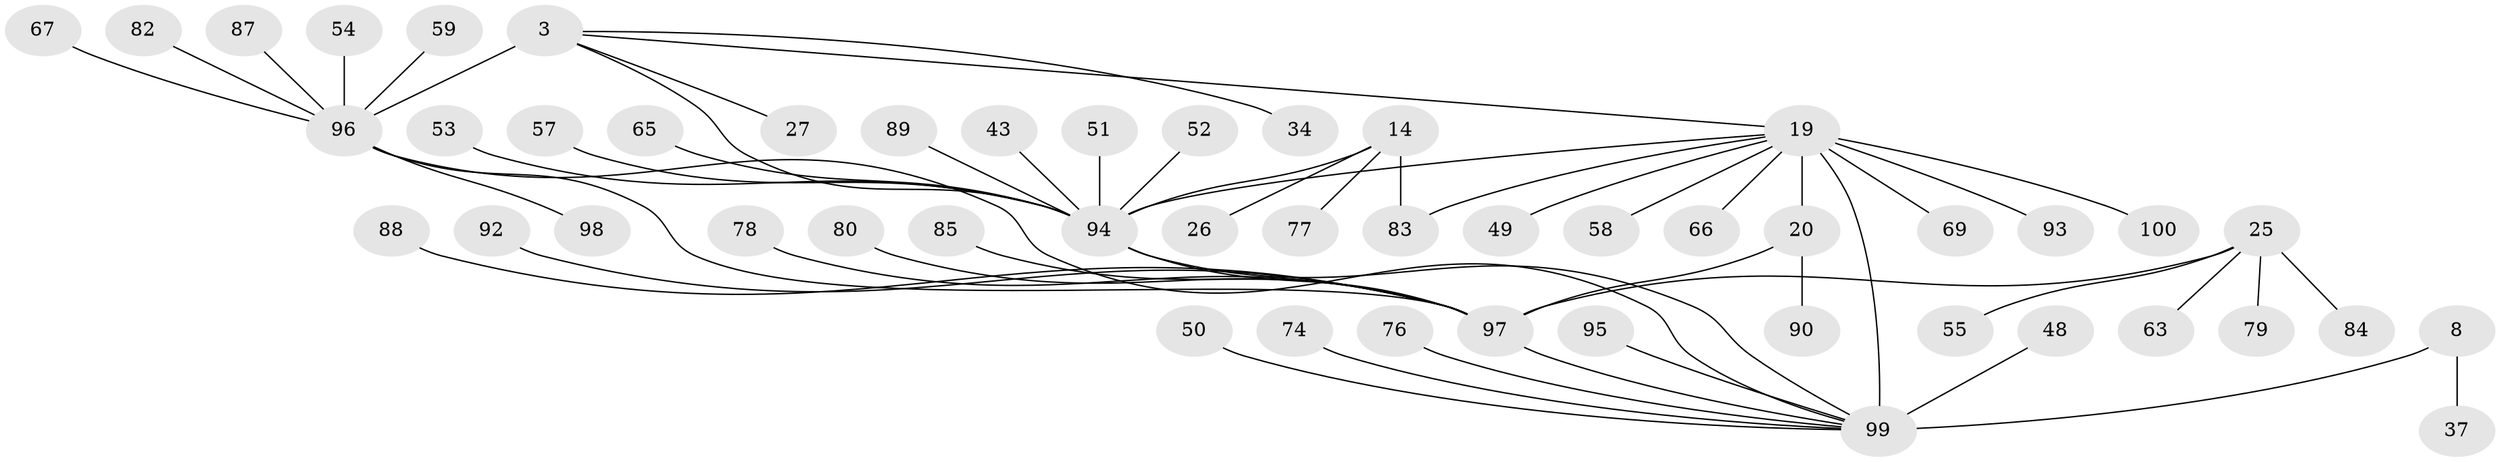 // original degree distribution, {7: 0.07, 6: 0.04, 10: 0.03, 4: 0.04, 5: 0.04, 8: 0.04, 9: 0.01, 12: 0.01, 1: 0.59, 2: 0.12, 3: 0.01}
// Generated by graph-tools (version 1.1) at 2025/55/03/09/25 04:55:38]
// undirected, 50 vertices, 56 edges
graph export_dot {
graph [start="1"]
  node [color=gray90,style=filled];
  3 [super="+2"];
  8 [super="+7"];
  14 [super="+11"];
  19 [super="+17"];
  20 [super="+18"];
  25 [super="+22"];
  26;
  27;
  34;
  37;
  43;
  48;
  49;
  50 [super="+36"];
  51;
  52;
  53;
  54;
  55;
  57;
  58;
  59;
  63;
  65;
  66;
  67;
  69;
  74;
  76;
  77;
  78 [super="+70"];
  79 [super="+39"];
  80;
  82;
  83;
  84;
  85;
  87 [super="+86"];
  88;
  89 [super="+60"];
  90;
  92;
  93;
  94 [super="+68+81+12+15+35"];
  95;
  96 [super="+61+32+44"];
  97 [super="+64+24+38+23+45+62"];
  98;
  99 [super="+91+30+42+47"];
  100;
  3 -- 34;
  3 -- 27;
  3 -- 19;
  3 -- 94;
  3 -- 96 [weight=6];
  8 -- 37;
  8 -- 99 [weight=6];
  14 -- 83;
  14 -- 77;
  14 -- 26;
  14 -- 94 [weight=6];
  19 -- 20 [weight=6];
  19 -- 58;
  19 -- 66;
  19 -- 93;
  19 -- 100;
  19 -- 94 [weight=2];
  19 -- 69;
  19 -- 49;
  19 -- 83;
  19 -- 99 [weight=2];
  20 -- 90;
  20 -- 97;
  25 -- 84;
  25 -- 55;
  25 -- 63;
  25 -- 79;
  25 -- 97 [weight=6];
  43 -- 94;
  48 -- 99;
  50 -- 99;
  51 -- 94;
  52 -- 94;
  53 -- 94;
  54 -- 96;
  57 -- 94;
  59 -- 96;
  65 -- 94;
  67 -- 96;
  74 -- 99;
  76 -- 99;
  78 -- 97;
  80 -- 97;
  82 -- 96;
  85 -- 97;
  87 -- 96;
  88 -- 97;
  89 -- 94;
  92 -- 97;
  94 -- 97 [weight=2];
  94 -- 99;
  95 -- 99;
  96 -- 97;
  96 -- 98;
  96 -- 99;
  97 -- 99;
}
